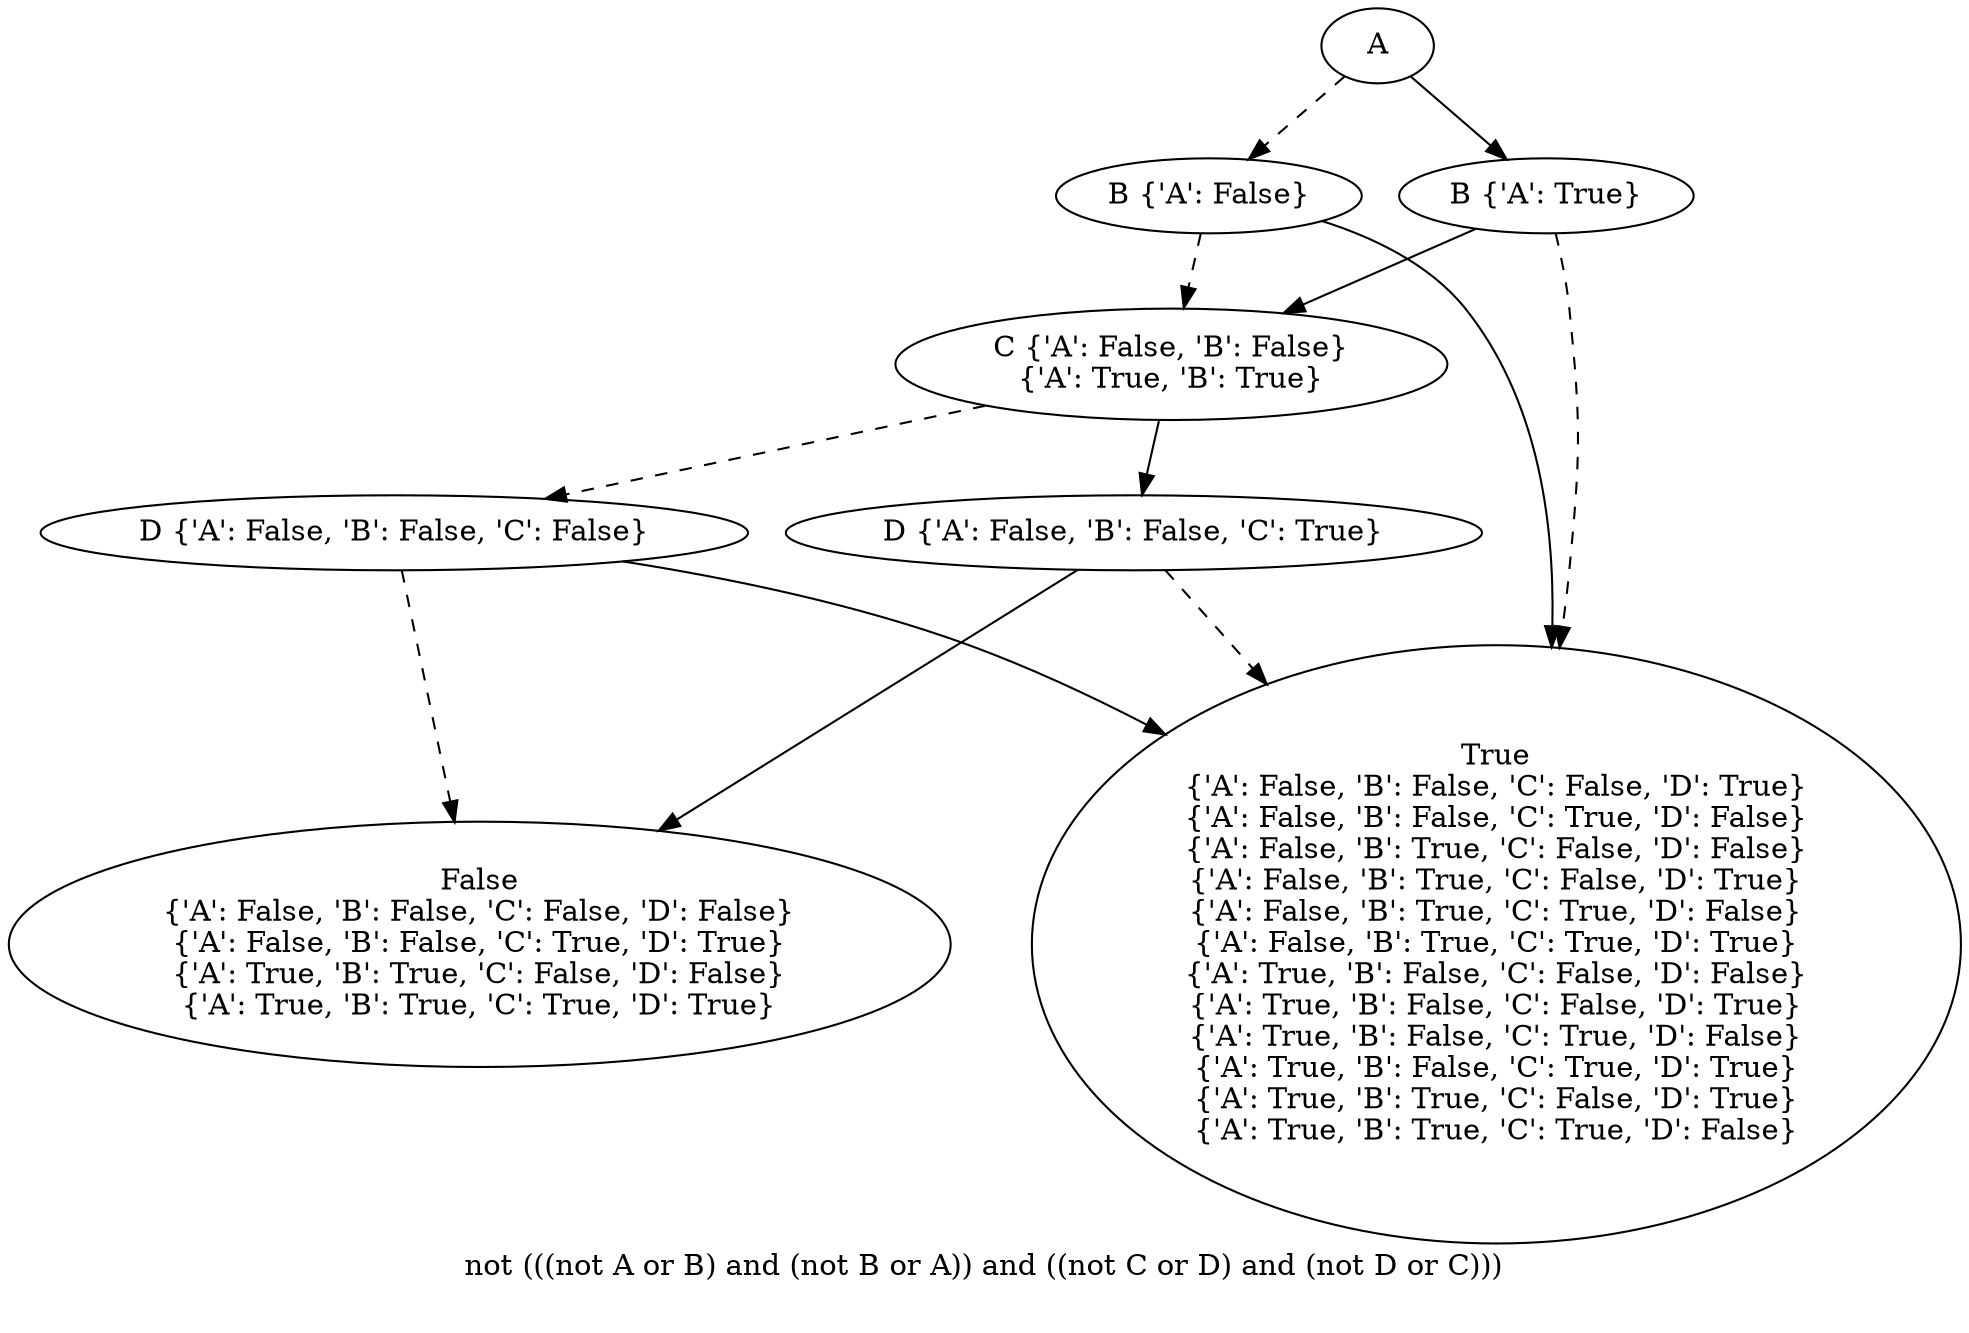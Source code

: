 digraph{
label="not (((not A or B) and (not B or A)) and ((not C or D) and (not D or C)))\n\n"
2296171810960[label=A]2296168115264[label="B {'A': False}"]
2296171810960 -> 2296168115264[style=dashed]
2296168113136[label="C {'A': False, 'B': False}
{'A': True, 'B': True}"]
2296168115264 -> 2296168113136[style=dashed]
2296167755376[label="D {'A': False, 'B': False, 'C': False}"]
2296168113136 -> 2296167755376[style=dashed]
2296167704336[label="False
{'A': False, 'B': False, 'C': False, 'D': False}
{'A': False, 'B': False, 'C': True, 'D': True}
{'A': True, 'B': True, 'C': False, 'D': False}
{'A': True, 'B': True, 'C': True, 'D': True}"]
2296167755376 -> 2296167704336[style=dashed]
2296168033520[label="True
{'A': False, 'B': False, 'C': False, 'D': True}
{'A': False, 'B': False, 'C': True, 'D': False}
{'A': False, 'B': True, 'C': False, 'D': False}
{'A': False, 'B': True, 'C': False, 'D': True}
{'A': False, 'B': True, 'C': True, 'D': False}
{'A': False, 'B': True, 'C': True, 'D': True}
{'A': True, 'B': False, 'C': False, 'D': False}
{'A': True, 'B': False, 'C': False, 'D': True}
{'A': True, 'B': False, 'C': True, 'D': False}
{'A': True, 'B': False, 'C': True, 'D': True}
{'A': True, 'B': True, 'C': False, 'D': True}
{'A': True, 'B': True, 'C': True, 'D': False}"]
2296167755376 -> 2296168033520
2296172200016[label="D {'A': False, 'B': False, 'C': True}"]
2296168113136 -> 2296172200016
2296168033520[label="True
{'A': False, 'B': False, 'C': False, 'D': True}
{'A': False, 'B': False, 'C': True, 'D': False}
{'A': False, 'B': True, 'C': False, 'D': False}
{'A': False, 'B': True, 'C': False, 'D': True}
{'A': False, 'B': True, 'C': True, 'D': False}
{'A': False, 'B': True, 'C': True, 'D': True}
{'A': True, 'B': False, 'C': False, 'D': False}
{'A': True, 'B': False, 'C': False, 'D': True}
{'A': True, 'B': False, 'C': True, 'D': False}
{'A': True, 'B': False, 'C': True, 'D': True}
{'A': True, 'B': True, 'C': False, 'D': True}
{'A': True, 'B': True, 'C': True, 'D': False}"]
2296172200016 -> 2296168033520[style=dashed]
2296167704336[label="False
{'A': False, 'B': False, 'C': False, 'D': False}
{'A': False, 'B': False, 'C': True, 'D': True}
{'A': True, 'B': True, 'C': False, 'D': False}
{'A': True, 'B': True, 'C': True, 'D': True}"]
2296172200016 -> 2296167704336
2296168033520[label="True
{'A': False, 'B': False, 'C': False, 'D': True}
{'A': False, 'B': False, 'C': True, 'D': False}
{'A': False, 'B': True, 'C': False, 'D': False}
{'A': False, 'B': True, 'C': False, 'D': True}
{'A': False, 'B': True, 'C': True, 'D': False}
{'A': False, 'B': True, 'C': True, 'D': True}
{'A': True, 'B': False, 'C': False, 'D': False}
{'A': True, 'B': False, 'C': False, 'D': True}
{'A': True, 'B': False, 'C': True, 'D': False}
{'A': True, 'B': False, 'C': True, 'D': True}
{'A': True, 'B': True, 'C': False, 'D': True}
{'A': True, 'B': True, 'C': True, 'D': False}"]
2296168115264 -> 2296168033520
2296171599968[label="B {'A': True}"]
2296171810960 -> 2296171599968
2296168033520[label="True
{'A': False, 'B': False, 'C': False, 'D': True}
{'A': False, 'B': False, 'C': True, 'D': False}
{'A': False, 'B': True, 'C': False, 'D': False}
{'A': False, 'B': True, 'C': False, 'D': True}
{'A': False, 'B': True, 'C': True, 'D': False}
{'A': False, 'B': True, 'C': True, 'D': True}
{'A': True, 'B': False, 'C': False, 'D': False}
{'A': True, 'B': False, 'C': False, 'D': True}
{'A': True, 'B': False, 'C': True, 'D': False}
{'A': True, 'B': False, 'C': True, 'D': True}
{'A': True, 'B': True, 'C': False, 'D': True}
{'A': True, 'B': True, 'C': True, 'D': False}"]
2296171599968 -> 2296168033520[style=dashed]
2296168113136[label="C {'A': False, 'B': False}
{'A': True, 'B': True}"]
2296171599968 -> 2296168113136
}